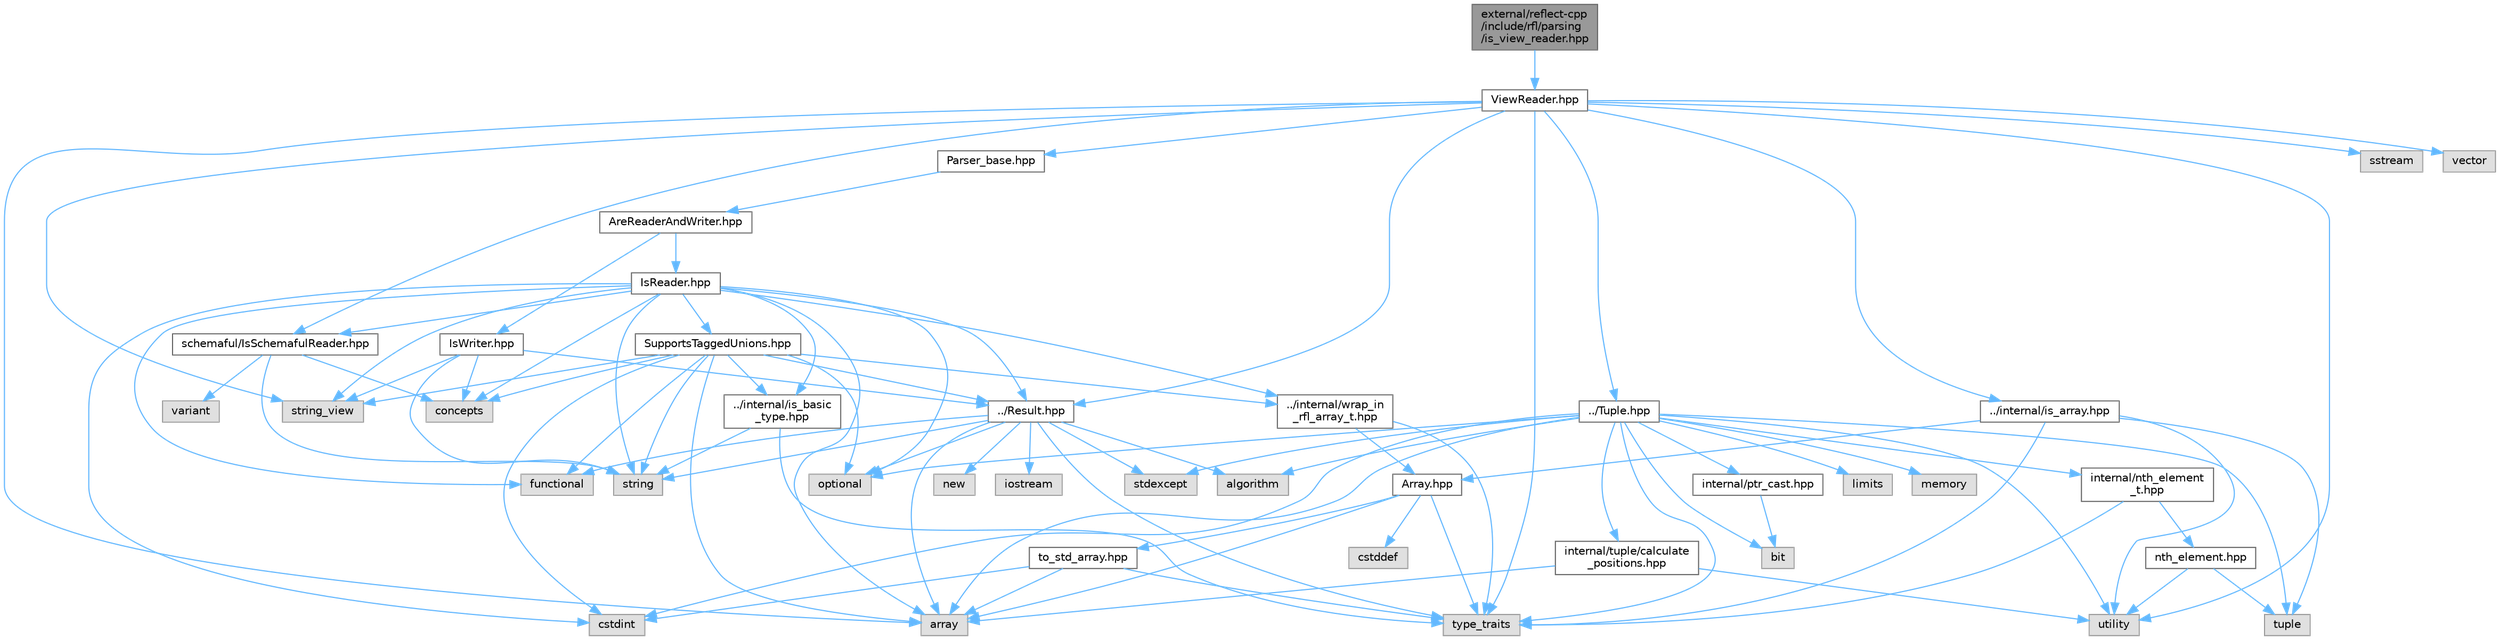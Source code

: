 digraph "external/reflect-cpp/include/rfl/parsing/is_view_reader.hpp"
{
 // LATEX_PDF_SIZE
  bgcolor="transparent";
  edge [fontname=Helvetica,fontsize=10,labelfontname=Helvetica,labelfontsize=10];
  node [fontname=Helvetica,fontsize=10,shape=box,height=0.2,width=0.4];
  Node1 [id="Node000001",label="external/reflect-cpp\l/include/rfl/parsing\l/is_view_reader.hpp",height=0.2,width=0.4,color="gray40", fillcolor="grey60", style="filled", fontcolor="black",tooltip=" "];
  Node1 -> Node2 [id="edge90_Node000001_Node000002",color="steelblue1",style="solid",tooltip=" "];
  Node2 [id="Node000002",label="ViewReader.hpp",height=0.2,width=0.4,color="grey40", fillcolor="white", style="filled",URL="$_view_reader_8hpp.html",tooltip=" "];
  Node2 -> Node3 [id="edge91_Node000002_Node000003",color="steelblue1",style="solid",tooltip=" "];
  Node3 [id="Node000003",label="array",height=0.2,width=0.4,color="grey60", fillcolor="#E0E0E0", style="filled",tooltip=" "];
  Node2 -> Node4 [id="edge92_Node000002_Node000004",color="steelblue1",style="solid",tooltip=" "];
  Node4 [id="Node000004",label="sstream",height=0.2,width=0.4,color="grey60", fillcolor="#E0E0E0", style="filled",tooltip=" "];
  Node2 -> Node5 [id="edge93_Node000002_Node000005",color="steelblue1",style="solid",tooltip=" "];
  Node5 [id="Node000005",label="string_view",height=0.2,width=0.4,color="grey60", fillcolor="#E0E0E0", style="filled",tooltip=" "];
  Node2 -> Node6 [id="edge94_Node000002_Node000006",color="steelblue1",style="solid",tooltip=" "];
  Node6 [id="Node000006",label="type_traits",height=0.2,width=0.4,color="grey60", fillcolor="#E0E0E0", style="filled",tooltip=" "];
  Node2 -> Node7 [id="edge95_Node000002_Node000007",color="steelblue1",style="solid",tooltip=" "];
  Node7 [id="Node000007",label="utility",height=0.2,width=0.4,color="grey60", fillcolor="#E0E0E0", style="filled",tooltip=" "];
  Node2 -> Node8 [id="edge96_Node000002_Node000008",color="steelblue1",style="solid",tooltip=" "];
  Node8 [id="Node000008",label="vector",height=0.2,width=0.4,color="grey60", fillcolor="#E0E0E0", style="filled",tooltip=" "];
  Node2 -> Node9 [id="edge97_Node000002_Node000009",color="steelblue1",style="solid",tooltip=" "];
  Node9 [id="Node000009",label="../Result.hpp",height=0.2,width=0.4,color="grey40", fillcolor="white", style="filled",URL="$_result_8hpp.html",tooltip=" "];
  Node9 -> Node10 [id="edge98_Node000009_Node000010",color="steelblue1",style="solid",tooltip=" "];
  Node10 [id="Node000010",label="algorithm",height=0.2,width=0.4,color="grey60", fillcolor="#E0E0E0", style="filled",tooltip=" "];
  Node9 -> Node3 [id="edge99_Node000009_Node000003",color="steelblue1",style="solid",tooltip=" "];
  Node9 -> Node11 [id="edge100_Node000009_Node000011",color="steelblue1",style="solid",tooltip=" "];
  Node11 [id="Node000011",label="functional",height=0.2,width=0.4,color="grey60", fillcolor="#E0E0E0", style="filled",tooltip=" "];
  Node9 -> Node12 [id="edge101_Node000009_Node000012",color="steelblue1",style="solid",tooltip=" "];
  Node12 [id="Node000012",label="iostream",height=0.2,width=0.4,color="grey60", fillcolor="#E0E0E0", style="filled",tooltip=" "];
  Node9 -> Node13 [id="edge102_Node000009_Node000013",color="steelblue1",style="solid",tooltip=" "];
  Node13 [id="Node000013",label="new",height=0.2,width=0.4,color="grey60", fillcolor="#E0E0E0", style="filled",tooltip=" "];
  Node9 -> Node14 [id="edge103_Node000009_Node000014",color="steelblue1",style="solid",tooltip=" "];
  Node14 [id="Node000014",label="optional",height=0.2,width=0.4,color="grey60", fillcolor="#E0E0E0", style="filled",tooltip=" "];
  Node9 -> Node15 [id="edge104_Node000009_Node000015",color="steelblue1",style="solid",tooltip=" "];
  Node15 [id="Node000015",label="stdexcept",height=0.2,width=0.4,color="grey60", fillcolor="#E0E0E0", style="filled",tooltip=" "];
  Node9 -> Node16 [id="edge105_Node000009_Node000016",color="steelblue1",style="solid",tooltip=" "];
  Node16 [id="Node000016",label="string",height=0.2,width=0.4,color="grey60", fillcolor="#E0E0E0", style="filled",tooltip=" "];
  Node9 -> Node6 [id="edge106_Node000009_Node000006",color="steelblue1",style="solid",tooltip=" "];
  Node2 -> Node17 [id="edge107_Node000002_Node000017",color="steelblue1",style="solid",tooltip=" "];
  Node17 [id="Node000017",label="../Tuple.hpp",height=0.2,width=0.4,color="grey40", fillcolor="white", style="filled",URL="$_tuple_8hpp.html",tooltip=" "];
  Node17 -> Node10 [id="edge108_Node000017_Node000010",color="steelblue1",style="solid",tooltip=" "];
  Node17 -> Node3 [id="edge109_Node000017_Node000003",color="steelblue1",style="solid",tooltip=" "];
  Node17 -> Node18 [id="edge110_Node000017_Node000018",color="steelblue1",style="solid",tooltip=" "];
  Node18 [id="Node000018",label="bit",height=0.2,width=0.4,color="grey60", fillcolor="#E0E0E0", style="filled",tooltip=" "];
  Node17 -> Node19 [id="edge111_Node000017_Node000019",color="steelblue1",style="solid",tooltip=" "];
  Node19 [id="Node000019",label="cstdint",height=0.2,width=0.4,color="grey60", fillcolor="#E0E0E0", style="filled",tooltip=" "];
  Node17 -> Node20 [id="edge112_Node000017_Node000020",color="steelblue1",style="solid",tooltip=" "];
  Node20 [id="Node000020",label="limits",height=0.2,width=0.4,color="grey60", fillcolor="#E0E0E0", style="filled",tooltip=" "];
  Node17 -> Node21 [id="edge113_Node000017_Node000021",color="steelblue1",style="solid",tooltip=" "];
  Node21 [id="Node000021",label="memory",height=0.2,width=0.4,color="grey60", fillcolor="#E0E0E0", style="filled",tooltip=" "];
  Node17 -> Node14 [id="edge114_Node000017_Node000014",color="steelblue1",style="solid",tooltip=" "];
  Node17 -> Node15 [id="edge115_Node000017_Node000015",color="steelblue1",style="solid",tooltip=" "];
  Node17 -> Node22 [id="edge116_Node000017_Node000022",color="steelblue1",style="solid",tooltip=" "];
  Node22 [id="Node000022",label="tuple",height=0.2,width=0.4,color="grey60", fillcolor="#E0E0E0", style="filled",tooltip=" "];
  Node17 -> Node6 [id="edge117_Node000017_Node000006",color="steelblue1",style="solid",tooltip=" "];
  Node17 -> Node7 [id="edge118_Node000017_Node000007",color="steelblue1",style="solid",tooltip=" "];
  Node17 -> Node23 [id="edge119_Node000017_Node000023",color="steelblue1",style="solid",tooltip=" "];
  Node23 [id="Node000023",label="internal/nth_element\l_t.hpp",height=0.2,width=0.4,color="grey40", fillcolor="white", style="filled",URL="$nth__element__t_8hpp.html",tooltip=" "];
  Node23 -> Node6 [id="edge120_Node000023_Node000006",color="steelblue1",style="solid",tooltip=" "];
  Node23 -> Node24 [id="edge121_Node000023_Node000024",color="steelblue1",style="solid",tooltip=" "];
  Node24 [id="Node000024",label="nth_element.hpp",height=0.2,width=0.4,color="grey40", fillcolor="white", style="filled",URL="$nth__element_8hpp.html",tooltip=" "];
  Node24 -> Node22 [id="edge122_Node000024_Node000022",color="steelblue1",style="solid",tooltip=" "];
  Node24 -> Node7 [id="edge123_Node000024_Node000007",color="steelblue1",style="solid",tooltip=" "];
  Node17 -> Node25 [id="edge124_Node000017_Node000025",color="steelblue1",style="solid",tooltip=" "];
  Node25 [id="Node000025",label="internal/ptr_cast.hpp",height=0.2,width=0.4,color="grey40", fillcolor="white", style="filled",URL="$ptr__cast_8hpp.html",tooltip=" "];
  Node25 -> Node18 [id="edge125_Node000025_Node000018",color="steelblue1",style="solid",tooltip=" "];
  Node17 -> Node26 [id="edge126_Node000017_Node000026",color="steelblue1",style="solid",tooltip=" "];
  Node26 [id="Node000026",label="internal/tuple/calculate\l_positions.hpp",height=0.2,width=0.4,color="grey40", fillcolor="white", style="filled",URL="$calculate__positions_8hpp.html",tooltip=" "];
  Node26 -> Node3 [id="edge127_Node000026_Node000003",color="steelblue1",style="solid",tooltip=" "];
  Node26 -> Node7 [id="edge128_Node000026_Node000007",color="steelblue1",style="solid",tooltip=" "];
  Node2 -> Node27 [id="edge129_Node000002_Node000027",color="steelblue1",style="solid",tooltip=" "];
  Node27 [id="Node000027",label="../internal/is_array.hpp",height=0.2,width=0.4,color="grey40", fillcolor="white", style="filled",URL="$is__array_8hpp.html",tooltip=" "];
  Node27 -> Node22 [id="edge130_Node000027_Node000022",color="steelblue1",style="solid",tooltip=" "];
  Node27 -> Node6 [id="edge131_Node000027_Node000006",color="steelblue1",style="solid",tooltip=" "];
  Node27 -> Node7 [id="edge132_Node000027_Node000007",color="steelblue1",style="solid",tooltip=" "];
  Node27 -> Node28 [id="edge133_Node000027_Node000028",color="steelblue1",style="solid",tooltip=" "];
  Node28 [id="Node000028",label="Array.hpp",height=0.2,width=0.4,color="grey40", fillcolor="white", style="filled",URL="$_array_8hpp.html",tooltip=" "];
  Node28 -> Node3 [id="edge134_Node000028_Node000003",color="steelblue1",style="solid",tooltip=" "];
  Node28 -> Node29 [id="edge135_Node000028_Node000029",color="steelblue1",style="solid",tooltip=" "];
  Node29 [id="Node000029",label="cstddef",height=0.2,width=0.4,color="grey60", fillcolor="#E0E0E0", style="filled",tooltip=" "];
  Node28 -> Node6 [id="edge136_Node000028_Node000006",color="steelblue1",style="solid",tooltip=" "];
  Node28 -> Node30 [id="edge137_Node000028_Node000030",color="steelblue1",style="solid",tooltip=" "];
  Node30 [id="Node000030",label="to_std_array.hpp",height=0.2,width=0.4,color="grey40", fillcolor="white", style="filled",URL="$to__std__array_8hpp.html",tooltip=" "];
  Node30 -> Node3 [id="edge138_Node000030_Node000003",color="steelblue1",style="solid",tooltip=" "];
  Node30 -> Node19 [id="edge139_Node000030_Node000019",color="steelblue1",style="solid",tooltip=" "];
  Node30 -> Node6 [id="edge140_Node000030_Node000006",color="steelblue1",style="solid",tooltip=" "];
  Node2 -> Node31 [id="edge141_Node000002_Node000031",color="steelblue1",style="solid",tooltip=" "];
  Node31 [id="Node000031",label="Parser_base.hpp",height=0.2,width=0.4,color="grey40", fillcolor="white", style="filled",URL="$_parser__base_8hpp.html",tooltip=" "];
  Node31 -> Node32 [id="edge142_Node000031_Node000032",color="steelblue1",style="solid",tooltip=" "];
  Node32 [id="Node000032",label="AreReaderAndWriter.hpp",height=0.2,width=0.4,color="grey40", fillcolor="white", style="filled",URL="$_are_reader_and_writer_8hpp.html",tooltip=" "];
  Node32 -> Node33 [id="edge143_Node000032_Node000033",color="steelblue1",style="solid",tooltip=" "];
  Node33 [id="Node000033",label="IsReader.hpp",height=0.2,width=0.4,color="grey40", fillcolor="white", style="filled",URL="$_is_reader_8hpp.html",tooltip=" "];
  Node33 -> Node3 [id="edge144_Node000033_Node000003",color="steelblue1",style="solid",tooltip=" "];
  Node33 -> Node34 [id="edge145_Node000033_Node000034",color="steelblue1",style="solid",tooltip=" "];
  Node34 [id="Node000034",label="concepts",height=0.2,width=0.4,color="grey60", fillcolor="#E0E0E0", style="filled",tooltip=" "];
  Node33 -> Node19 [id="edge146_Node000033_Node000019",color="steelblue1",style="solid",tooltip=" "];
  Node33 -> Node11 [id="edge147_Node000033_Node000011",color="steelblue1",style="solid",tooltip=" "];
  Node33 -> Node14 [id="edge148_Node000033_Node000014",color="steelblue1",style="solid",tooltip=" "];
  Node33 -> Node16 [id="edge149_Node000033_Node000016",color="steelblue1",style="solid",tooltip=" "];
  Node33 -> Node5 [id="edge150_Node000033_Node000005",color="steelblue1",style="solid",tooltip=" "];
  Node33 -> Node9 [id="edge151_Node000033_Node000009",color="steelblue1",style="solid",tooltip=" "];
  Node33 -> Node35 [id="edge152_Node000033_Node000035",color="steelblue1",style="solid",tooltip=" "];
  Node35 [id="Node000035",label="../internal/is_basic\l_type.hpp",height=0.2,width=0.4,color="grey40", fillcolor="white", style="filled",URL="$is__basic__type_8hpp.html",tooltip=" "];
  Node35 -> Node16 [id="edge153_Node000035_Node000016",color="steelblue1",style="solid",tooltip=" "];
  Node35 -> Node6 [id="edge154_Node000035_Node000006",color="steelblue1",style="solid",tooltip=" "];
  Node33 -> Node36 [id="edge155_Node000033_Node000036",color="steelblue1",style="solid",tooltip=" "];
  Node36 [id="Node000036",label="../internal/wrap_in\l_rfl_array_t.hpp",height=0.2,width=0.4,color="grey40", fillcolor="white", style="filled",URL="$wrap__in__rfl__array__t_8hpp.html",tooltip=" "];
  Node36 -> Node6 [id="edge156_Node000036_Node000006",color="steelblue1",style="solid",tooltip=" "];
  Node36 -> Node28 [id="edge157_Node000036_Node000028",color="steelblue1",style="solid",tooltip=" "];
  Node33 -> Node37 [id="edge158_Node000033_Node000037",color="steelblue1",style="solid",tooltip=" "];
  Node37 [id="Node000037",label="SupportsTaggedUnions.hpp",height=0.2,width=0.4,color="grey40", fillcolor="white", style="filled",URL="$_supports_tagged_unions_8hpp.html",tooltip=" "];
  Node37 -> Node3 [id="edge159_Node000037_Node000003",color="steelblue1",style="solid",tooltip=" "];
  Node37 -> Node34 [id="edge160_Node000037_Node000034",color="steelblue1",style="solid",tooltip=" "];
  Node37 -> Node19 [id="edge161_Node000037_Node000019",color="steelblue1",style="solid",tooltip=" "];
  Node37 -> Node11 [id="edge162_Node000037_Node000011",color="steelblue1",style="solid",tooltip=" "];
  Node37 -> Node14 [id="edge163_Node000037_Node000014",color="steelblue1",style="solid",tooltip=" "];
  Node37 -> Node16 [id="edge164_Node000037_Node000016",color="steelblue1",style="solid",tooltip=" "];
  Node37 -> Node5 [id="edge165_Node000037_Node000005",color="steelblue1",style="solid",tooltip=" "];
  Node37 -> Node9 [id="edge166_Node000037_Node000009",color="steelblue1",style="solid",tooltip=" "];
  Node37 -> Node35 [id="edge167_Node000037_Node000035",color="steelblue1",style="solid",tooltip=" "];
  Node37 -> Node36 [id="edge168_Node000037_Node000036",color="steelblue1",style="solid",tooltip=" "];
  Node33 -> Node38 [id="edge169_Node000033_Node000038",color="steelblue1",style="solid",tooltip=" "];
  Node38 [id="Node000038",label="schemaful/IsSchemafulReader.hpp",height=0.2,width=0.4,color="grey40", fillcolor="white", style="filled",URL="$_is_schemaful_reader_8hpp.html",tooltip=" "];
  Node38 -> Node34 [id="edge170_Node000038_Node000034",color="steelblue1",style="solid",tooltip=" "];
  Node38 -> Node16 [id="edge171_Node000038_Node000016",color="steelblue1",style="solid",tooltip=" "];
  Node38 -> Node39 [id="edge172_Node000038_Node000039",color="steelblue1",style="solid",tooltip=" "];
  Node39 [id="Node000039",label="variant",height=0.2,width=0.4,color="grey60", fillcolor="#E0E0E0", style="filled",tooltip=" "];
  Node32 -> Node40 [id="edge173_Node000032_Node000040",color="steelblue1",style="solid",tooltip=" "];
  Node40 [id="Node000040",label="IsWriter.hpp",height=0.2,width=0.4,color="grey40", fillcolor="white", style="filled",URL="$_is_writer_8hpp.html",tooltip=" "];
  Node40 -> Node34 [id="edge174_Node000040_Node000034",color="steelblue1",style="solid",tooltip=" "];
  Node40 -> Node16 [id="edge175_Node000040_Node000016",color="steelblue1",style="solid",tooltip=" "];
  Node40 -> Node5 [id="edge176_Node000040_Node000005",color="steelblue1",style="solid",tooltip=" "];
  Node40 -> Node9 [id="edge177_Node000040_Node000009",color="steelblue1",style="solid",tooltip=" "];
  Node2 -> Node38 [id="edge178_Node000002_Node000038",color="steelblue1",style="solid",tooltip=" "];
}
